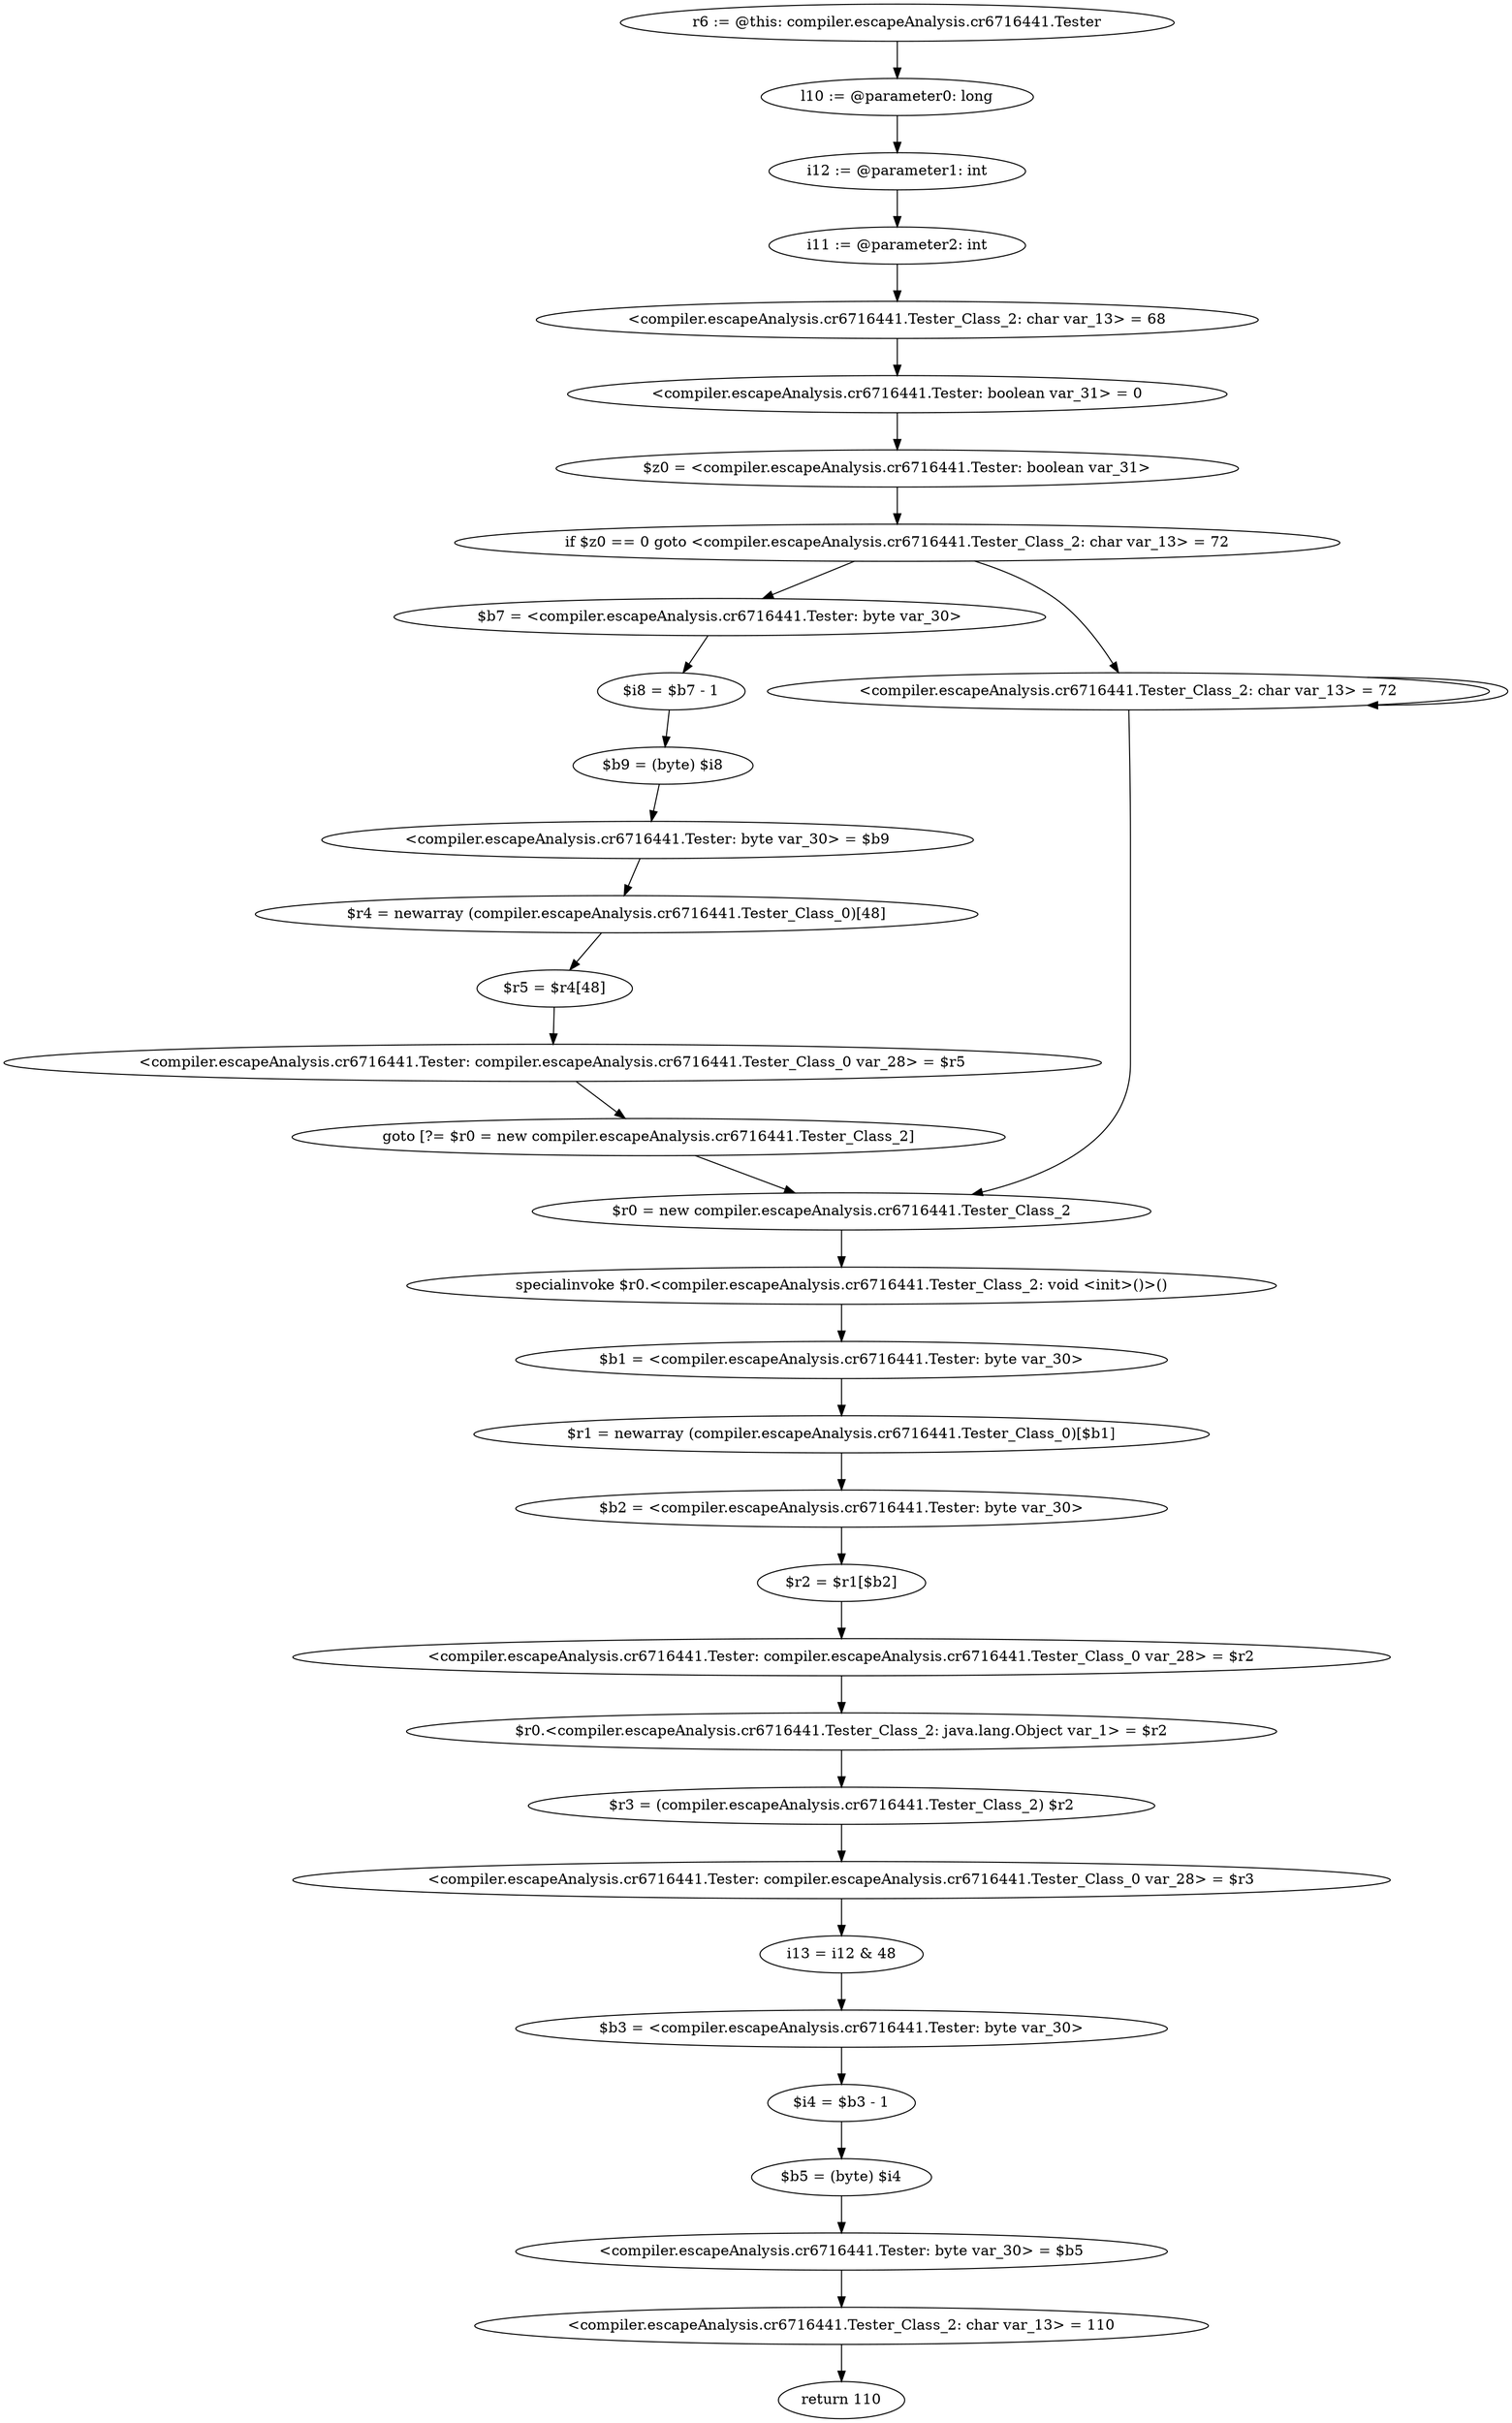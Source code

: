 digraph "unitGraph" {
    "r6 := @this: compiler.escapeAnalysis.cr6716441.Tester"
    "l10 := @parameter0: long"
    "i12 := @parameter1: int"
    "i11 := @parameter2: int"
    "<compiler.escapeAnalysis.cr6716441.Tester_Class_2: char var_13> = 68"
    "<compiler.escapeAnalysis.cr6716441.Tester: boolean var_31> = 0"
    "$z0 = <compiler.escapeAnalysis.cr6716441.Tester: boolean var_31>"
    "if $z0 == 0 goto <compiler.escapeAnalysis.cr6716441.Tester_Class_2: char var_13> = 72"
    "$b7 = <compiler.escapeAnalysis.cr6716441.Tester: byte var_30>"
    "$i8 = $b7 - 1"
    "$b9 = (byte) $i8"
    "<compiler.escapeAnalysis.cr6716441.Tester: byte var_30> = $b9"
    "$r4 = newarray (compiler.escapeAnalysis.cr6716441.Tester_Class_0)[48]"
    "$r5 = $r4[48]"
    "<compiler.escapeAnalysis.cr6716441.Tester: compiler.escapeAnalysis.cr6716441.Tester_Class_0 var_28> = $r5"
    "goto [?= $r0 = new compiler.escapeAnalysis.cr6716441.Tester_Class_2]"
    "<compiler.escapeAnalysis.cr6716441.Tester_Class_2: char var_13> = 72"
    "$r0 = new compiler.escapeAnalysis.cr6716441.Tester_Class_2"
    "specialinvoke $r0.<compiler.escapeAnalysis.cr6716441.Tester_Class_2: void <init>()>()"
    "$b1 = <compiler.escapeAnalysis.cr6716441.Tester: byte var_30>"
    "$r1 = newarray (compiler.escapeAnalysis.cr6716441.Tester_Class_0)[$b1]"
    "$b2 = <compiler.escapeAnalysis.cr6716441.Tester: byte var_30>"
    "$r2 = $r1[$b2]"
    "<compiler.escapeAnalysis.cr6716441.Tester: compiler.escapeAnalysis.cr6716441.Tester_Class_0 var_28> = $r2"
    "$r0.<compiler.escapeAnalysis.cr6716441.Tester_Class_2: java.lang.Object var_1> = $r2"
    "$r3 = (compiler.escapeAnalysis.cr6716441.Tester_Class_2) $r2"
    "<compiler.escapeAnalysis.cr6716441.Tester: compiler.escapeAnalysis.cr6716441.Tester_Class_0 var_28> = $r3"
    "i13 = i12 & 48"
    "$b3 = <compiler.escapeAnalysis.cr6716441.Tester: byte var_30>"
    "$i4 = $b3 - 1"
    "$b5 = (byte) $i4"
    "<compiler.escapeAnalysis.cr6716441.Tester: byte var_30> = $b5"
    "<compiler.escapeAnalysis.cr6716441.Tester_Class_2: char var_13> = 110"
    "return 110"
    "r6 := @this: compiler.escapeAnalysis.cr6716441.Tester"->"l10 := @parameter0: long";
    "l10 := @parameter0: long"->"i12 := @parameter1: int";
    "i12 := @parameter1: int"->"i11 := @parameter2: int";
    "i11 := @parameter2: int"->"<compiler.escapeAnalysis.cr6716441.Tester_Class_2: char var_13> = 68";
    "<compiler.escapeAnalysis.cr6716441.Tester_Class_2: char var_13> = 68"->"<compiler.escapeAnalysis.cr6716441.Tester: boolean var_31> = 0";
    "<compiler.escapeAnalysis.cr6716441.Tester: boolean var_31> = 0"->"$z0 = <compiler.escapeAnalysis.cr6716441.Tester: boolean var_31>";
    "$z0 = <compiler.escapeAnalysis.cr6716441.Tester: boolean var_31>"->"if $z0 == 0 goto <compiler.escapeAnalysis.cr6716441.Tester_Class_2: char var_13> = 72";
    "if $z0 == 0 goto <compiler.escapeAnalysis.cr6716441.Tester_Class_2: char var_13> = 72"->"$b7 = <compiler.escapeAnalysis.cr6716441.Tester: byte var_30>";
    "if $z0 == 0 goto <compiler.escapeAnalysis.cr6716441.Tester_Class_2: char var_13> = 72"->"<compiler.escapeAnalysis.cr6716441.Tester_Class_2: char var_13> = 72";
    "$b7 = <compiler.escapeAnalysis.cr6716441.Tester: byte var_30>"->"$i8 = $b7 - 1";
    "$i8 = $b7 - 1"->"$b9 = (byte) $i8";
    "$b9 = (byte) $i8"->"<compiler.escapeAnalysis.cr6716441.Tester: byte var_30> = $b9";
    "<compiler.escapeAnalysis.cr6716441.Tester: byte var_30> = $b9"->"$r4 = newarray (compiler.escapeAnalysis.cr6716441.Tester_Class_0)[48]";
    "$r4 = newarray (compiler.escapeAnalysis.cr6716441.Tester_Class_0)[48]"->"$r5 = $r4[48]";
    "$r5 = $r4[48]"->"<compiler.escapeAnalysis.cr6716441.Tester: compiler.escapeAnalysis.cr6716441.Tester_Class_0 var_28> = $r5";
    "<compiler.escapeAnalysis.cr6716441.Tester: compiler.escapeAnalysis.cr6716441.Tester_Class_0 var_28> = $r5"->"goto [?= $r0 = new compiler.escapeAnalysis.cr6716441.Tester_Class_2]";
    "goto [?= $r0 = new compiler.escapeAnalysis.cr6716441.Tester_Class_2]"->"$r0 = new compiler.escapeAnalysis.cr6716441.Tester_Class_2";
    "<compiler.escapeAnalysis.cr6716441.Tester_Class_2: char var_13> = 72"->"<compiler.escapeAnalysis.cr6716441.Tester_Class_2: char var_13> = 72";
    "<compiler.escapeAnalysis.cr6716441.Tester_Class_2: char var_13> = 72"->"$r0 = new compiler.escapeAnalysis.cr6716441.Tester_Class_2";
    "$r0 = new compiler.escapeAnalysis.cr6716441.Tester_Class_2"->"specialinvoke $r0.<compiler.escapeAnalysis.cr6716441.Tester_Class_2: void <init>()>()";
    "specialinvoke $r0.<compiler.escapeAnalysis.cr6716441.Tester_Class_2: void <init>()>()"->"$b1 = <compiler.escapeAnalysis.cr6716441.Tester: byte var_30>";
    "$b1 = <compiler.escapeAnalysis.cr6716441.Tester: byte var_30>"->"$r1 = newarray (compiler.escapeAnalysis.cr6716441.Tester_Class_0)[$b1]";
    "$r1 = newarray (compiler.escapeAnalysis.cr6716441.Tester_Class_0)[$b1]"->"$b2 = <compiler.escapeAnalysis.cr6716441.Tester: byte var_30>";
    "$b2 = <compiler.escapeAnalysis.cr6716441.Tester: byte var_30>"->"$r2 = $r1[$b2]";
    "$r2 = $r1[$b2]"->"<compiler.escapeAnalysis.cr6716441.Tester: compiler.escapeAnalysis.cr6716441.Tester_Class_0 var_28> = $r2";
    "<compiler.escapeAnalysis.cr6716441.Tester: compiler.escapeAnalysis.cr6716441.Tester_Class_0 var_28> = $r2"->"$r0.<compiler.escapeAnalysis.cr6716441.Tester_Class_2: java.lang.Object var_1> = $r2";
    "$r0.<compiler.escapeAnalysis.cr6716441.Tester_Class_2: java.lang.Object var_1> = $r2"->"$r3 = (compiler.escapeAnalysis.cr6716441.Tester_Class_2) $r2";
    "$r3 = (compiler.escapeAnalysis.cr6716441.Tester_Class_2) $r2"->"<compiler.escapeAnalysis.cr6716441.Tester: compiler.escapeAnalysis.cr6716441.Tester_Class_0 var_28> = $r3";
    "<compiler.escapeAnalysis.cr6716441.Tester: compiler.escapeAnalysis.cr6716441.Tester_Class_0 var_28> = $r3"->"i13 = i12 & 48";
    "i13 = i12 & 48"->"$b3 = <compiler.escapeAnalysis.cr6716441.Tester: byte var_30>";
    "$b3 = <compiler.escapeAnalysis.cr6716441.Tester: byte var_30>"->"$i4 = $b3 - 1";
    "$i4 = $b3 - 1"->"$b5 = (byte) $i4";
    "$b5 = (byte) $i4"->"<compiler.escapeAnalysis.cr6716441.Tester: byte var_30> = $b5";
    "<compiler.escapeAnalysis.cr6716441.Tester: byte var_30> = $b5"->"<compiler.escapeAnalysis.cr6716441.Tester_Class_2: char var_13> = 110";
    "<compiler.escapeAnalysis.cr6716441.Tester_Class_2: char var_13> = 110"->"return 110";
}
